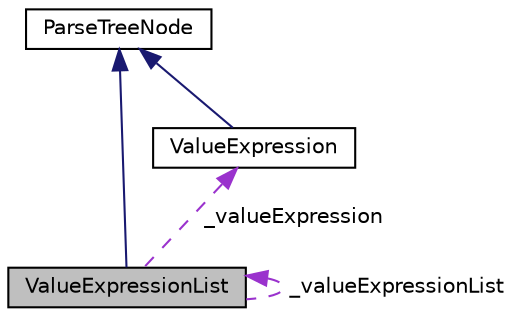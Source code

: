 digraph "ValueExpressionList"
{
  edge [fontname="Helvetica",fontsize="10",labelfontname="Helvetica",labelfontsize="10"];
  node [fontname="Helvetica",fontsize="10",shape=record];
  Node2 [label="ValueExpressionList",height=0.2,width=0.4,color="black", fillcolor="grey75", style="filled", fontcolor="black"];
  Node3 -> Node2 [dir="back",color="midnightblue",fontsize="10",style="solid",fontname="Helvetica"];
  Node3 [label="ParseTreeNode",height=0.2,width=0.4,color="black", fillcolor="white", style="filled",URL="$classParseTreeNode.html"];
  Node2 -> Node2 [dir="back",color="darkorchid3",fontsize="10",style="dashed",label=" _valueExpressionList" ,fontname="Helvetica"];
  Node4 -> Node2 [dir="back",color="darkorchid3",fontsize="10",style="dashed",label=" _valueExpression" ,fontname="Helvetica"];
  Node4 [label="ValueExpression",height=0.2,width=0.4,color="black", fillcolor="white", style="filled",URL="$classValueExpression.html"];
  Node3 -> Node4 [dir="back",color="midnightblue",fontsize="10",style="solid",fontname="Helvetica"];
}
